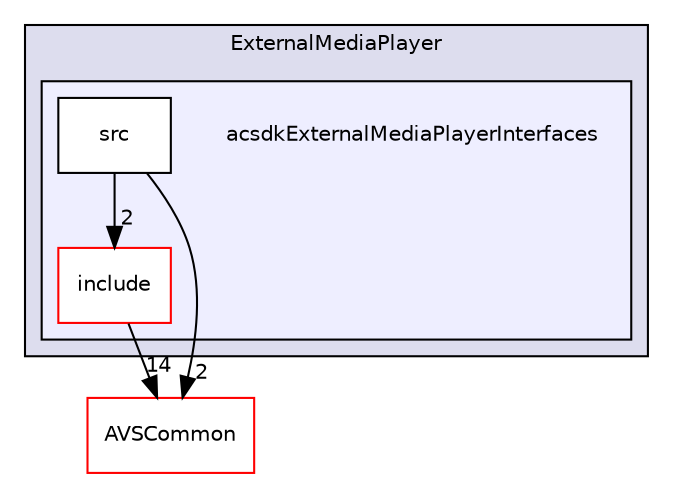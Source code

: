 digraph "/workplace/avs-device-sdk/capabilities/ExternalMediaPlayer/acsdkExternalMediaPlayerInterfaces" {
  compound=true
  node [ fontsize="10", fontname="Helvetica"];
  edge [ labelfontsize="10", labelfontname="Helvetica"];
  subgraph clusterdir_729c1b4d96f1a026ff97d948c472c484 {
    graph [ bgcolor="#ddddee", pencolor="black", label="ExternalMediaPlayer" fontname="Helvetica", fontsize="10", URL="dir_729c1b4d96f1a026ff97d948c472c484.html"]
  subgraph clusterdir_d8988251c9e16168886561cb4894c3d7 {
    graph [ bgcolor="#eeeeff", pencolor="black", label="" URL="dir_d8988251c9e16168886561cb4894c3d7.html"];
    dir_d8988251c9e16168886561cb4894c3d7 [shape=plaintext label="acsdkExternalMediaPlayerInterfaces"];
    dir_3491af9c7a0337dc87347d0c47f83a8a [shape=box label="include" color="red" fillcolor="white" style="filled" URL="dir_3491af9c7a0337dc87347d0c47f83a8a.html"];
    dir_db8faf67bc188ba549922d93d84b2b07 [shape=box label="src" color="black" fillcolor="white" style="filled" URL="dir_db8faf67bc188ba549922d93d84b2b07.html"];
  }
  }
  dir_13e65effb2bde530b17b3d5eefcd0266 [shape=box label="AVSCommon" fillcolor="white" style="filled" color="red" URL="dir_13e65effb2bde530b17b3d5eefcd0266.html"];
  dir_db8faf67bc188ba549922d93d84b2b07->dir_13e65effb2bde530b17b3d5eefcd0266 [headlabel="2", labeldistance=1.5 headhref="dir_000336_000017.html"];
  dir_db8faf67bc188ba549922d93d84b2b07->dir_3491af9c7a0337dc87347d0c47f83a8a [headlabel="2", labeldistance=1.5 headhref="dir_000336_000334.html"];
  dir_3491af9c7a0337dc87347d0c47f83a8a->dir_13e65effb2bde530b17b3d5eefcd0266 [headlabel="14", labeldistance=1.5 headhref="dir_000334_000017.html"];
}
